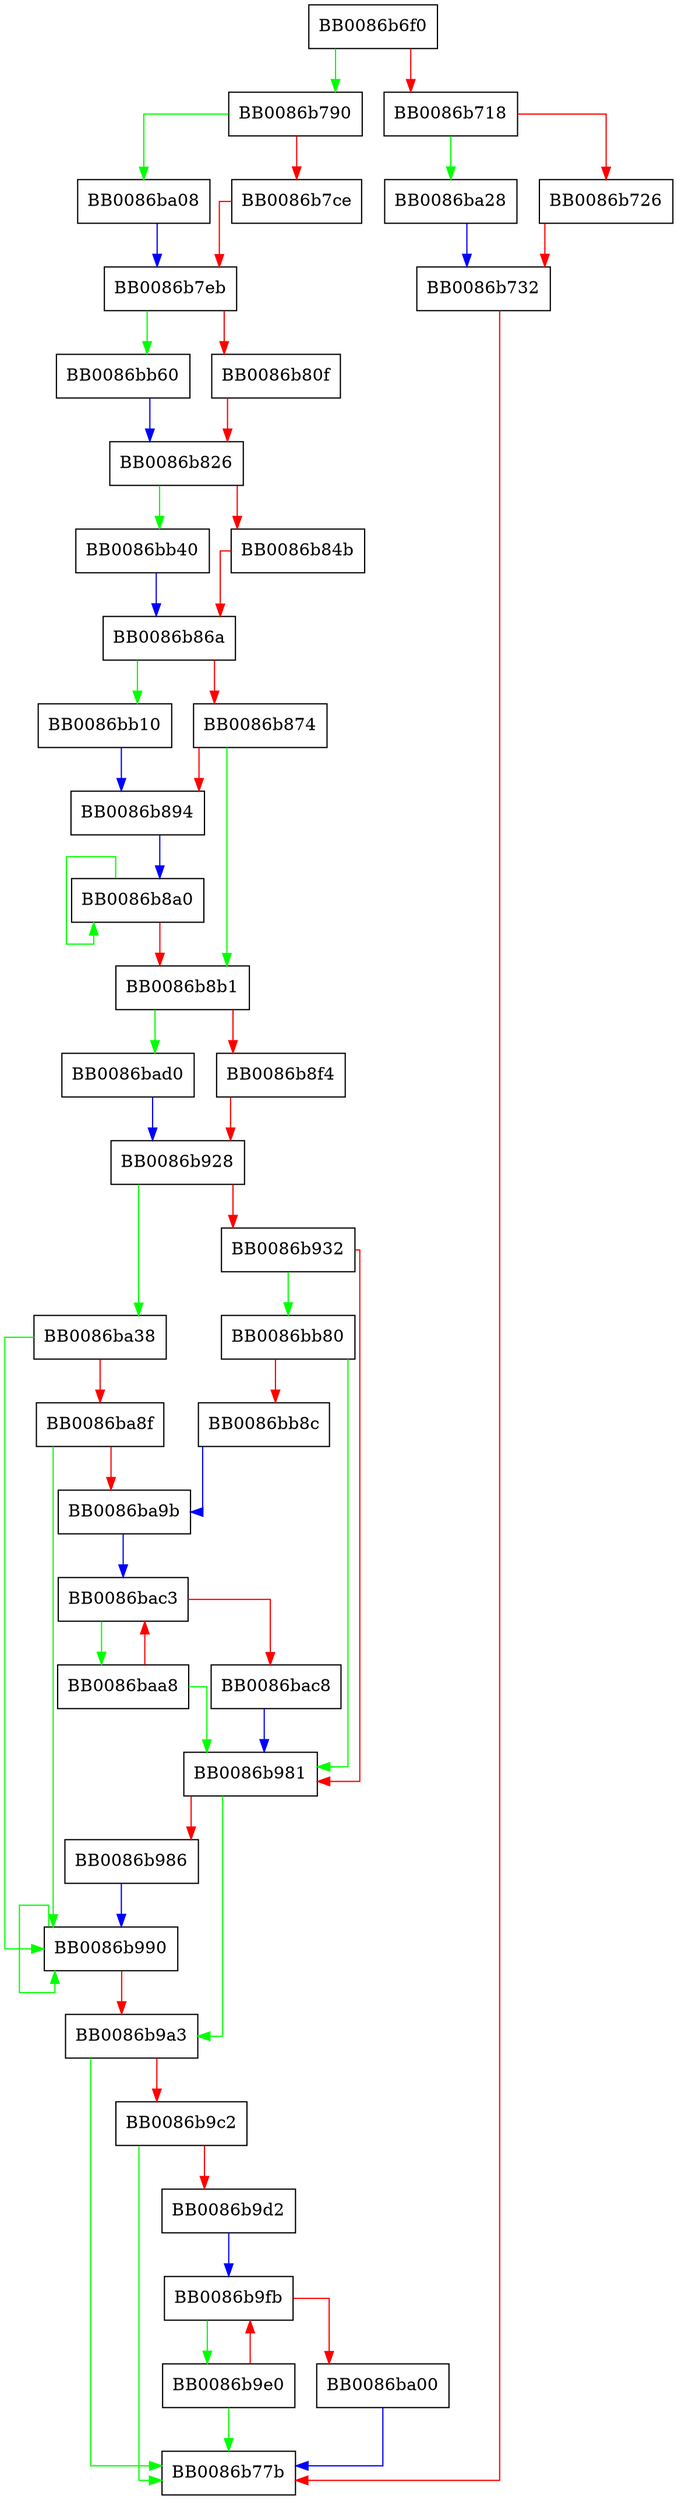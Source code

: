 digraph __mpn_impn_mul_n {
  node [shape="box"];
  graph [splines=ortho];
  BB0086b6f0 -> BB0086b790 [color="green"];
  BB0086b6f0 -> BB0086b718 [color="red"];
  BB0086b718 -> BB0086ba28 [color="green"];
  BB0086b718 -> BB0086b726 [color="red"];
  BB0086b726 -> BB0086b732 [color="red"];
  BB0086b732 -> BB0086b77b [color="red"];
  BB0086b790 -> BB0086ba08 [color="green"];
  BB0086b790 -> BB0086b7ce [color="red"];
  BB0086b7ce -> BB0086b7eb [color="red"];
  BB0086b7eb -> BB0086bb60 [color="green"];
  BB0086b7eb -> BB0086b80f [color="red"];
  BB0086b80f -> BB0086b826 [color="red"];
  BB0086b826 -> BB0086bb40 [color="green"];
  BB0086b826 -> BB0086b84b [color="red"];
  BB0086b84b -> BB0086b86a [color="red"];
  BB0086b86a -> BB0086bb10 [color="green"];
  BB0086b86a -> BB0086b874 [color="red"];
  BB0086b874 -> BB0086b8b1 [color="green"];
  BB0086b874 -> BB0086b894 [color="red"];
  BB0086b894 -> BB0086b8a0 [color="blue"];
  BB0086b8a0 -> BB0086b8a0 [color="green"];
  BB0086b8a0 -> BB0086b8b1 [color="red"];
  BB0086b8b1 -> BB0086bad0 [color="green"];
  BB0086b8b1 -> BB0086b8f4 [color="red"];
  BB0086b8f4 -> BB0086b928 [color="red"];
  BB0086b928 -> BB0086ba38 [color="green"];
  BB0086b928 -> BB0086b932 [color="red"];
  BB0086b932 -> BB0086bb80 [color="green"];
  BB0086b932 -> BB0086b981 [color="red"];
  BB0086b981 -> BB0086b9a3 [color="green"];
  BB0086b981 -> BB0086b986 [color="red"];
  BB0086b986 -> BB0086b990 [color="blue"];
  BB0086b990 -> BB0086b990 [color="green"];
  BB0086b990 -> BB0086b9a3 [color="red"];
  BB0086b9a3 -> BB0086b77b [color="green"];
  BB0086b9a3 -> BB0086b9c2 [color="red"];
  BB0086b9c2 -> BB0086b77b [color="green"];
  BB0086b9c2 -> BB0086b9d2 [color="red"];
  BB0086b9d2 -> BB0086b9fb [color="blue"];
  BB0086b9e0 -> BB0086b77b [color="green"];
  BB0086b9e0 -> BB0086b9fb [color="red"];
  BB0086b9fb -> BB0086b9e0 [color="green"];
  BB0086b9fb -> BB0086ba00 [color="red"];
  BB0086ba00 -> BB0086b77b [color="blue"];
  BB0086ba08 -> BB0086b7eb [color="blue"];
  BB0086ba28 -> BB0086b732 [color="blue"];
  BB0086ba38 -> BB0086b990 [color="green"];
  BB0086ba38 -> BB0086ba8f [color="red"];
  BB0086ba8f -> BB0086b990 [color="green"];
  BB0086ba8f -> BB0086ba9b [color="red"];
  BB0086ba9b -> BB0086bac3 [color="blue"];
  BB0086baa8 -> BB0086b981 [color="green"];
  BB0086baa8 -> BB0086bac3 [color="red"];
  BB0086bac3 -> BB0086baa8 [color="green"];
  BB0086bac3 -> BB0086bac8 [color="red"];
  BB0086bac8 -> BB0086b981 [color="blue"];
  BB0086bad0 -> BB0086b928 [color="blue"];
  BB0086bb10 -> BB0086b894 [color="blue"];
  BB0086bb40 -> BB0086b86a [color="blue"];
  BB0086bb60 -> BB0086b826 [color="blue"];
  BB0086bb80 -> BB0086b981 [color="green"];
  BB0086bb80 -> BB0086bb8c [color="red"];
  BB0086bb8c -> BB0086ba9b [color="blue"];
}